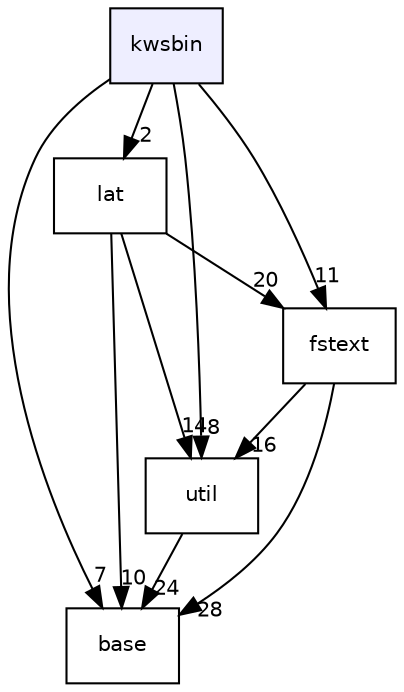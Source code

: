 digraph "kwsbin" {
  compound=true
  node [ fontsize="10", fontname="Helvetica"];
  edge [ labelfontsize="10", labelfontname="Helvetica"];
  dir_426b4e796f0c31b5bc2e9180573a6116 [shape=box, label="kwsbin", style="filled", fillcolor="#eeeeff", pencolor="black", URL="dir_426b4e796f0c31b5bc2e9180573a6116.html"];
  dir_23ec12649285f9fabf3a6b7380226c28 [shape=box label="util" URL="dir_23ec12649285f9fabf3a6b7380226c28.html"];
  dir_e914ee4d4a44400f1fdb170cb4ead18a [shape=box label="base" URL="dir_e914ee4d4a44400f1fdb170cb4ead18a.html"];
  dir_6cbce3d69cab97132708c49b9176b34a [shape=box label="fstext" URL="dir_6cbce3d69cab97132708c49b9176b34a.html"];
  dir_7e97d1a94d673bcef7e70506205b8a83 [shape=box label="lat" URL="dir_7e97d1a94d673bcef7e70506205b8a83.html"];
  dir_23ec12649285f9fabf3a6b7380226c28->dir_e914ee4d4a44400f1fdb170cb4ead18a [headlabel="24", labeldistance=1.5 headhref="dir_000034_000000.html"];
  dir_426b4e796f0c31b5bc2e9180573a6116->dir_23ec12649285f9fabf3a6b7380226c28 [headlabel="8", labeldistance=1.5 headhref="dir_000019_000034.html"];
  dir_426b4e796f0c31b5bc2e9180573a6116->dir_e914ee4d4a44400f1fdb170cb4ead18a [headlabel="7", labeldistance=1.5 headhref="dir_000019_000000.html"];
  dir_426b4e796f0c31b5bc2e9180573a6116->dir_6cbce3d69cab97132708c49b9176b34a [headlabel="11", labeldistance=1.5 headhref="dir_000019_000008.html"];
  dir_426b4e796f0c31b5bc2e9180573a6116->dir_7e97d1a94d673bcef7e70506205b8a83 [headlabel="2", labeldistance=1.5 headhref="dir_000019_000020.html"];
  dir_6cbce3d69cab97132708c49b9176b34a->dir_23ec12649285f9fabf3a6b7380226c28 [headlabel="16", labeldistance=1.5 headhref="dir_000008_000034.html"];
  dir_6cbce3d69cab97132708c49b9176b34a->dir_e914ee4d4a44400f1fdb170cb4ead18a [headlabel="28", labeldistance=1.5 headhref="dir_000008_000000.html"];
  dir_7e97d1a94d673bcef7e70506205b8a83->dir_23ec12649285f9fabf3a6b7380226c28 [headlabel="14", labeldistance=1.5 headhref="dir_000020_000034.html"];
  dir_7e97d1a94d673bcef7e70506205b8a83->dir_e914ee4d4a44400f1fdb170cb4ead18a [headlabel="10", labeldistance=1.5 headhref="dir_000020_000000.html"];
  dir_7e97d1a94d673bcef7e70506205b8a83->dir_6cbce3d69cab97132708c49b9176b34a [headlabel="20", labeldistance=1.5 headhref="dir_000020_000008.html"];
}
